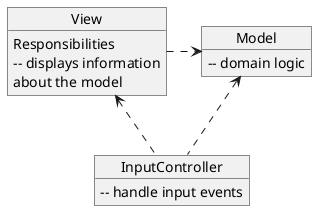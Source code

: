 @startuml

object View {
    Responsibilities
    -- displays information
    about the model
}

object Model {
    -- domain logic
}

object InputController {
    -- handle input events
}

View .> Model
View <.. InputController
Model <.. InputController
@enduml